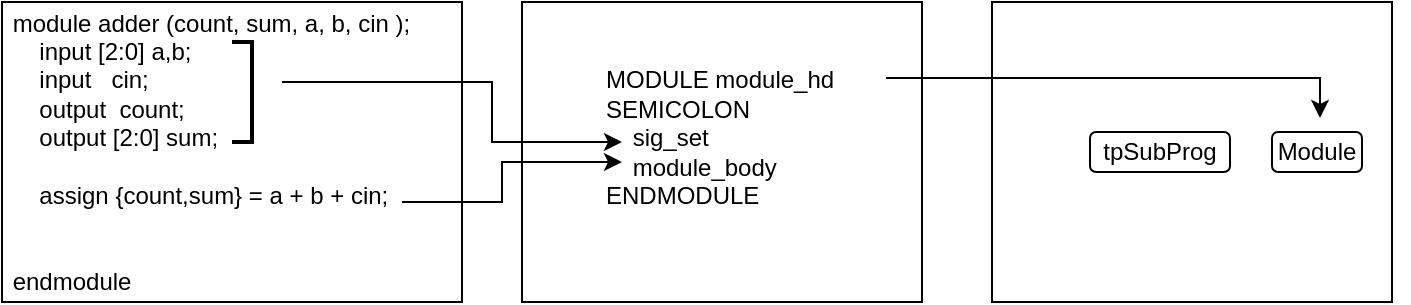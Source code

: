 <mxfile version="20.8.1" type="github">
  <diagram id="rXbX0RpggIG3IfS-PWig" name="Page-1">
    <mxGraphModel dx="1236" dy="818" grid="0" gridSize="10" guides="1" tooltips="1" connect="1" arrows="1" fold="1" page="0" pageScale="1" pageWidth="827" pageHeight="1169" math="0" shadow="0">
      <root>
        <mxCell id="0" />
        <mxCell id="1" parent="0" />
        <mxCell id="cKB5U1kXn6HKcrtO8T9M-33" value="&lt;blockquote style=&quot;margin: 0 0 0 40px; border: none; padding: 0px;&quot;&gt;&lt;br&gt;&lt;/blockquote&gt;" style="rounded=0;whiteSpace=wrap;html=1;align=left;" vertex="1" parent="1">
          <mxGeometry x="575" y="170" width="200" height="150" as="geometry" />
        </mxCell>
        <mxCell id="cKB5U1kXn6HKcrtO8T9M-1" value="&lt;blockquote style=&quot;margin: 0 0 0 40px; border: none; padding: 0px;&quot;&gt;&lt;/blockquote&gt;&lt;span style=&quot;background-color: initial;&quot;&gt;&amp;nbsp;module adder (count, sum, a, b, cin );&lt;/span&gt;&lt;br&gt;&lt;blockquote style=&quot;margin: 0 0 0 40px; border: none; padding: 0px;&quot;&gt;&lt;/blockquote&gt;&lt;span style=&quot;background-color: initial;&quot;&gt;&amp;nbsp; &amp;nbsp; &amp;nbsp;input [2:0] a,b;&amp;nbsp;&lt;/span&gt;&lt;br&gt;&lt;blockquote style=&quot;margin: 0 0 0 40px; border: none; padding: 0px;&quot;&gt;&lt;/blockquote&gt;&lt;span style=&quot;background-color: initial;&quot;&gt;&amp;nbsp; &amp;nbsp; &amp;nbsp;input&amp;nbsp; &amp;nbsp;cin;&amp;nbsp;&lt;/span&gt;&lt;br&gt;&lt;blockquote style=&quot;margin: 0 0 0 40px; border: none; padding: 0px;&quot;&gt;&lt;/blockquote&gt;&lt;span style=&quot;background-color: initial;&quot;&gt;&amp;nbsp; &amp;nbsp; &amp;nbsp;output&amp;nbsp; count;&amp;nbsp;&lt;/span&gt;&lt;br&gt;&lt;blockquote style=&quot;margin: 0 0 0 40px; border: none; padding: 0px;&quot;&gt;&lt;/blockquote&gt;&lt;span style=&quot;background-color: initial;&quot;&gt;&amp;nbsp; &amp;nbsp; &amp;nbsp;output [2:0] sum;&amp;nbsp;&lt;/span&gt;&lt;br&gt;&lt;blockquote style=&quot;margin: 0 0 0 40px; border: none; padding: 0px;&quot;&gt;&lt;/blockquote&gt;&lt;span style=&quot;background-color: initial;&quot;&gt;&amp;nbsp; &amp;nbsp;&amp;nbsp;&lt;/span&gt;&lt;br&gt;&lt;blockquote style=&quot;margin: 0 0 0 40px; border: none; padding: 0px;&quot;&gt;&lt;/blockquote&gt;&lt;span style=&quot;background-color: initial;&quot;&gt;&amp;nbsp; &amp;nbsp; &amp;nbsp;assign {count,sum} = a + b + cin;&amp;nbsp;&lt;/span&gt;&lt;br&gt;&lt;br&gt;&lt;blockquote style=&quot;margin: 0 0 0 40px; border: none; padding: 0px;&quot;&gt;&lt;br&gt;&lt;/blockquote&gt;&lt;span style=&quot;background-color: initial;&quot;&gt;&amp;nbsp;endmodule&lt;/span&gt;" style="rounded=0;whiteSpace=wrap;html=1;align=left;" vertex="1" parent="1">
          <mxGeometry x="80" y="170" width="230" height="150" as="geometry" />
        </mxCell>
        <mxCell id="cKB5U1kXn6HKcrtO8T9M-2" value="&lt;blockquote style=&quot;margin: 0 0 0 40px; border: none; padding: 0px;&quot;&gt;MODULE module_hd SEMICOLON&lt;br&gt;&amp;nbsp; &amp;nbsp; sig_set&lt;br&gt;&amp;nbsp; &amp;nbsp; module_body&amp;nbsp; &amp;nbsp;&lt;br&gt;ENDMODULE&amp;nbsp; &amp;nbsp; &amp;nbsp; &amp;nbsp; &amp;nbsp; &amp;nbsp; &amp;nbsp; &amp;nbsp; &amp;nbsp; &amp;nbsp; &amp;nbsp;&amp;nbsp;&lt;/blockquote&gt;&lt;blockquote style=&quot;margin: 0 0 0 40px; border: none; padding: 0px;&quot;&gt;&lt;br&gt;&lt;/blockquote&gt;" style="rounded=0;whiteSpace=wrap;html=1;align=left;" vertex="1" parent="1">
          <mxGeometry x="340" y="170" width="200" height="150" as="geometry" />
        </mxCell>
        <mxCell id="cKB5U1kXn6HKcrtO8T9M-7" value="tpSubProg" style="rounded=1;whiteSpace=wrap;html=1;" vertex="1" parent="1">
          <mxGeometry x="624" y="235" width="70" height="20" as="geometry" />
        </mxCell>
        <mxCell id="cKB5U1kXn6HKcrtO8T9M-12" style="edgeStyle=orthogonalEdgeStyle;rounded=0;orthogonalLoop=1;jettySize=auto;html=1;exitX=0.5;exitY=1;exitDx=0;exitDy=0;" edge="1" parent="1">
          <mxGeometry relative="1" as="geometry">
            <mxPoint x="775" y="255" as="sourcePoint" />
            <mxPoint x="775" y="255" as="targetPoint" />
          </mxGeometry>
        </mxCell>
        <mxCell id="cKB5U1kXn6HKcrtO8T9M-20" value="" style="endArrow=classic;html=1;rounded=0;" edge="1" parent="1">
          <mxGeometry width="50" height="50" relative="1" as="geometry">
            <mxPoint x="280" y="270" as="sourcePoint" />
            <mxPoint x="390" y="250" as="targetPoint" />
            <Array as="points">
              <mxPoint x="330" y="270" />
              <mxPoint x="330" y="250" />
            </Array>
          </mxGeometry>
        </mxCell>
        <mxCell id="cKB5U1kXn6HKcrtO8T9M-22" value="" style="endArrow=classic;html=1;rounded=0;" edge="1" parent="1">
          <mxGeometry width="50" height="50" relative="1" as="geometry">
            <mxPoint x="220" y="210" as="sourcePoint" />
            <mxPoint x="390" y="240" as="targetPoint" />
            <Array as="points">
              <mxPoint x="325" y="210" />
              <mxPoint x="325" y="240" />
            </Array>
          </mxGeometry>
        </mxCell>
        <mxCell id="cKB5U1kXn6HKcrtO8T9M-23" value="" style="strokeWidth=2;html=1;shape=mxgraph.flowchart.annotation_1;align=left;pointerEvents=1;rotation=-180;" vertex="1" parent="1">
          <mxGeometry x="195" y="190" width="10" height="50" as="geometry" />
        </mxCell>
        <mxCell id="cKB5U1kXn6HKcrtO8T9M-25" value="" style="endArrow=classic;html=1;rounded=0;" edge="1" parent="1">
          <mxGeometry x="-0.306" y="98" width="50" height="50" relative="1" as="geometry">
            <mxPoint x="522" y="208" as="sourcePoint" />
            <mxPoint x="739" y="228" as="targetPoint" />
            <Array as="points">
              <mxPoint x="739" y="208" />
            </Array>
            <mxPoint as="offset" />
          </mxGeometry>
        </mxCell>
        <mxCell id="cKB5U1kXn6HKcrtO8T9M-35" value="Module" style="rounded=1;whiteSpace=wrap;html=1;" vertex="1" parent="1">
          <mxGeometry x="715" y="235" width="45" height="20" as="geometry" />
        </mxCell>
      </root>
    </mxGraphModel>
  </diagram>
</mxfile>
